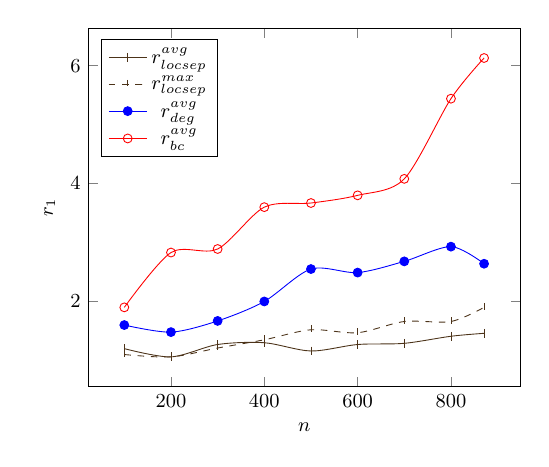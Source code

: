 \tikzstyle{textstyle}=[font=\fontsize{9}{9}\selectfont]
\begin{tikzpicture}[textstyle, scale=0.8]
    \begin{axis}[
        xlabel={$n$},
        ylabel={$r_{1}$},
		legend pos=north west
        ]
        
    \addplot[smooth,mark=|,color=black!60!brown] plot coordinates {
		(100,1.2)
		(200,1.06)
		(300,1.27)
		(400,1.3)
		(500,1.16)
		(600,1.27)
		(700,1.29)
		(800,1.41)
		(871,1.46)
    };
    \addlegendentry{$r_{locsep}^{avg}$}
    
    \addplot[smooth,mark=|,color=black!60!brown, dashed] plot coordinates {
		(100,1.1)
		(200,1.06)
		(300,1.21)
		(400,1.35)
		(500,1.52)
		(600,1.47)
		(700,1.66)
		(800,1.66)
		(871,1.9)
    };
    \addlegendentry{$r_{locsep}^{max}$}
    
    \addplot[smooth,mark=*,color=blue, solid] plot coordinates {
		(100,1.6)
		(200,1.48)
		(300,1.67)
		(400,2.0)
		(500,2.55)
		(600,2.49)
		(700,2.68)
		(800,2.93)
		(871,2.64)
    };
    \addlegendentry{$r_{deg}^{avg}$}

    \addplot[smooth,mark=o, color=red, solid] plot coordinates {
		(100,1.9)
		(200,2.83)
		(300,2.89)
		(400,3.6)
		(500,3.67)
		(600,3.8)
		(700,4.08)
		(800,5.44)
		(871,6.13)
    };
    \addlegendentry{$r_{bc}^{avg}$}
    
    \end{axis}
\end{tikzpicture}
